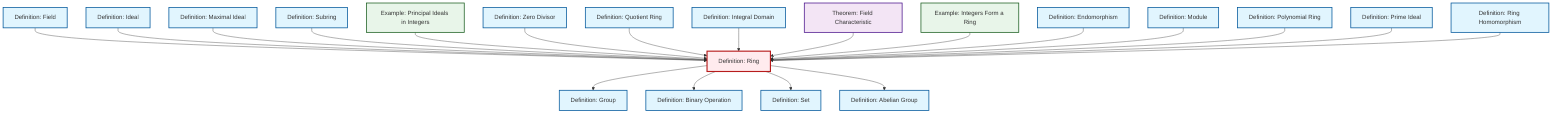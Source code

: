 graph TD
    classDef definition fill:#e1f5fe,stroke:#01579b,stroke-width:2px
    classDef theorem fill:#f3e5f5,stroke:#4a148c,stroke-width:2px
    classDef axiom fill:#fff3e0,stroke:#e65100,stroke-width:2px
    classDef example fill:#e8f5e9,stroke:#1b5e20,stroke-width:2px
    classDef current fill:#ffebee,stroke:#b71c1c,stroke-width:3px
    def-maximal-ideal["Definition: Maximal Ideal"]:::definition
    def-ring-homomorphism["Definition: Ring Homomorphism"]:::definition
    def-integral-domain["Definition: Integral Domain"]:::definition
    def-quotient-ring["Definition: Quotient Ring"]:::definition
    def-polynomial-ring["Definition: Polynomial Ring"]:::definition
    def-abelian-group["Definition: Abelian Group"]:::definition
    thm-field-characteristic["Theorem: Field Characteristic"]:::theorem
    def-endomorphism["Definition: Endomorphism"]:::definition
    def-field["Definition: Field"]:::definition
    def-zero-divisor["Definition: Zero Divisor"]:::definition
    def-module["Definition: Module"]:::definition
    def-set["Definition: Set"]:::definition
    def-ideal["Definition: Ideal"]:::definition
    ex-principal-ideal["Example: Principal Ideals in Integers"]:::example
    def-subring["Definition: Subring"]:::definition
    ex-integers-ring["Example: Integers Form a Ring"]:::example
    def-prime-ideal["Definition: Prime Ideal"]:::definition
    def-group["Definition: Group"]:::definition
    def-ring["Definition: Ring"]:::definition
    def-binary-operation["Definition: Binary Operation"]:::definition
    def-ring --> def-group
    def-field --> def-ring
    def-ideal --> def-ring
    def-ring --> def-binary-operation
    def-maximal-ideal --> def-ring
    def-subring --> def-ring
    ex-principal-ideal --> def-ring
    def-zero-divisor --> def-ring
    def-ring --> def-set
    def-quotient-ring --> def-ring
    def-integral-domain --> def-ring
    def-ring --> def-abelian-group
    thm-field-characteristic --> def-ring
    ex-integers-ring --> def-ring
    def-endomorphism --> def-ring
    def-module --> def-ring
    def-polynomial-ring --> def-ring
    def-prime-ideal --> def-ring
    def-ring-homomorphism --> def-ring
    class def-ring current